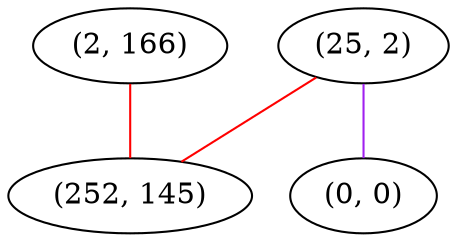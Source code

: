 graph "" {
"(25, 2)";
"(2, 166)";
"(252, 145)";
"(0, 0)";
"(25, 2)" -- "(0, 0)"  [color=purple, key=0, weight=4];
"(25, 2)" -- "(252, 145)"  [color=red, key=0, weight=1];
"(2, 166)" -- "(252, 145)"  [color=red, key=0, weight=1];
}
